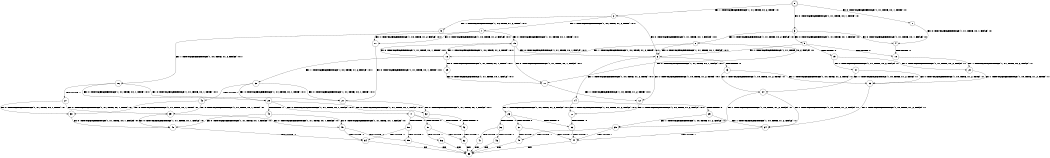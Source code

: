 digraph BCG {
size = "7, 10.5";
center = TRUE;
node [shape = circle];
0 [peripheries = 2];
0 -> 1 [label = "EX !0 !ATOMIC_EXCH_BRANCH (1, +1, TRUE, +0, 1, TRUE) !:0:"];
0 -> 2 [label = "EX !1 !ATOMIC_EXCH_BRANCH (1, +1, TRUE, +0, 2, TRUE) !:0:"];
0 -> 3 [label = "EX !0 !ATOMIC_EXCH_BRANCH (1, +1, TRUE, +0, 1, TRUE) !:0:"];
1 -> 4 [label = "EX !0 !ATOMIC_EXCH_BRANCH (1, +1, TRUE, +0, 1, FALSE) !:0:"];
2 -> 5 [label = "EX !1 !ATOMIC_EXCH_BRANCH (1, +0, TRUE, +1, 2, TRUE) !:0:1:"];
2 -> 6 [label = "EX !0 !ATOMIC_EXCH_BRANCH (1, +1, TRUE, +0, 1, FALSE) !:0:1:"];
2 -> 7 [label = "EX !1 !ATOMIC_EXCH_BRANCH (1, +0, TRUE, +1, 2, TRUE) !:0:1:"];
3 -> 4 [label = "EX !0 !ATOMIC_EXCH_BRANCH (1, +1, TRUE, +0, 1, FALSE) !:0:"];
3 -> 8 [label = "EX !1 !ATOMIC_EXCH_BRANCH (1, +1, TRUE, +0, 2, FALSE) !:0:"];
3 -> 9 [label = "EX !0 !ATOMIC_EXCH_BRANCH (1, +1, TRUE, +0, 1, FALSE) !:0:"];
4 -> 10 [label = "TERMINATE !0"];
5 -> 11 [label = "EX !1 !ATOMIC_EXCH_BRANCH (1, +0, TRUE, +1, 2, FALSE) !:0:1:"];
6 -> 12 [label = "EX !1 !ATOMIC_EXCH_BRANCH (1, +0, TRUE, +1, 2, TRUE) !:0:1:"];
6 -> 13 [label = "TERMINATE !0"];
6 -> 14 [label = "EX !1 !ATOMIC_EXCH_BRANCH (1, +0, TRUE, +1, 2, TRUE) !:0:1:"];
7 -> 11 [label = "EX !1 !ATOMIC_EXCH_BRANCH (1, +0, TRUE, +1, 2, FALSE) !:0:1:"];
7 -> 15 [label = "EX !0 !ATOMIC_EXCH_BRANCH (1, +1, TRUE, +0, 1, TRUE) !:0:1:"];
7 -> 16 [label = "EX !1 !ATOMIC_EXCH_BRANCH (1, +0, TRUE, +1, 2, FALSE) !:0:1:"];
8 -> 17 [label = "EX !0 !ATOMIC_EXCH_BRANCH (1, +1, TRUE, +0, 1, FALSE) !:0:1:"];
8 -> 18 [label = "EX !1 !ATOMIC_EXCH_BRANCH (1, +0, TRUE, +1, 2, TRUE) !:0:1:"];
8 -> 6 [label = "EX !0 !ATOMIC_EXCH_BRANCH (1, +1, TRUE, +0, 1, FALSE) !:0:1:"];
9 -> 10 [label = "TERMINATE !0"];
9 -> 19 [label = "TERMINATE !0"];
9 -> 6 [label = "EX !1 !ATOMIC_EXCH_BRANCH (1, +1, TRUE, +0, 2, FALSE) !:0:"];
10 -> 20 [label = "EX !1 !ATOMIC_EXCH_BRANCH (1, +1, TRUE, +0, 2, FALSE) !:1:"];
11 -> 21 [label = "EX !0 !ATOMIC_EXCH_BRANCH (1, +1, TRUE, +0, 1, TRUE) !:0:1:"];
12 -> 22 [label = "EX !1 !ATOMIC_EXCH_BRANCH (1, +0, TRUE, +1, 2, FALSE) !:0:1:"];
13 -> 23 [label = "EX !1 !ATOMIC_EXCH_BRANCH (1, +0, TRUE, +1, 2, TRUE) !:1:"];
13 -> 24 [label = "EX !1 !ATOMIC_EXCH_BRANCH (1, +0, TRUE, +1, 2, TRUE) !:1:"];
14 -> 22 [label = "EX !1 !ATOMIC_EXCH_BRANCH (1, +0, TRUE, +1, 2, FALSE) !:0:1:"];
14 -> 25 [label = "TERMINATE !0"];
14 -> 26 [label = "EX !1 !ATOMIC_EXCH_BRANCH (1, +0, TRUE, +1, 2, FALSE) !:0:1:"];
15 -> 17 [label = "EX !0 !ATOMIC_EXCH_BRANCH (1, +1, TRUE, +0, 1, FALSE) !:0:1:"];
15 -> 18 [label = "EX !1 !ATOMIC_EXCH_BRANCH (1, +0, TRUE, +1, 2, TRUE) !:0:1:"];
15 -> 6 [label = "EX !0 !ATOMIC_EXCH_BRANCH (1, +1, TRUE, +0, 1, FALSE) !:0:1:"];
16 -> 21 [label = "EX !0 !ATOMIC_EXCH_BRANCH (1, +1, TRUE, +0, 1, TRUE) !:0:1:"];
16 -> 27 [label = "TERMINATE !1"];
16 -> 28 [label = "EX !0 !ATOMIC_EXCH_BRANCH (1, +1, TRUE, +0, 1, TRUE) !:0:1:"];
17 -> 12 [label = "EX !1 !ATOMIC_EXCH_BRANCH (1, +0, TRUE, +1, 2, TRUE) !:0:1:"];
18 -> 29 [label = "EX !0 !ATOMIC_EXCH_BRANCH (1, +1, TRUE, +0, 1, TRUE) !:0:1:"];
18 -> 30 [label = "EX !1 !ATOMIC_EXCH_BRANCH (1, +0, TRUE, +1, 2, FALSE) !:0:1:"];
18 -> 15 [label = "EX !0 !ATOMIC_EXCH_BRANCH (1, +1, TRUE, +0, 1, TRUE) !:0:1:"];
19 -> 20 [label = "EX !1 !ATOMIC_EXCH_BRANCH (1, +1, TRUE, +0, 2, FALSE) !:1:"];
19 -> 31 [label = "EX !1 !ATOMIC_EXCH_BRANCH (1, +1, TRUE, +0, 2, FALSE) !:1:"];
20 -> 23 [label = "EX !1 !ATOMIC_EXCH_BRANCH (1, +0, TRUE, +1, 2, TRUE) !:1:"];
21 -> 32 [label = "EX !0 !ATOMIC_EXCH_BRANCH (1, +1, TRUE, +0, 1, FALSE) !:0:1:"];
22 -> 33 [label = "TERMINATE !0"];
23 -> 34 [label = "EX !1 !ATOMIC_EXCH_BRANCH (1, +0, TRUE, +1, 2, FALSE) !:1:"];
24 -> 34 [label = "EX !1 !ATOMIC_EXCH_BRANCH (1, +0, TRUE, +1, 2, FALSE) !:1:"];
24 -> 35 [label = "EX !1 !ATOMIC_EXCH_BRANCH (1, +0, TRUE, +1, 2, FALSE) !:1:"];
25 -> 34 [label = "EX !1 !ATOMIC_EXCH_BRANCH (1, +0, TRUE, +1, 2, FALSE) !:1:"];
25 -> 35 [label = "EX !1 !ATOMIC_EXCH_BRANCH (1, +0, TRUE, +1, 2, FALSE) !:1:"];
26 -> 33 [label = "TERMINATE !0"];
26 -> 36 [label = "TERMINATE !1"];
26 -> 37 [label = "TERMINATE !0"];
27 -> 38 [label = "EX !0 !ATOMIC_EXCH_BRANCH (1, +1, TRUE, +0, 1, TRUE) !:0:"];
27 -> 39 [label = "EX !0 !ATOMIC_EXCH_BRANCH (1, +1, TRUE, +0, 1, TRUE) !:0:"];
28 -> 32 [label = "EX !0 !ATOMIC_EXCH_BRANCH (1, +1, TRUE, +0, 1, FALSE) !:0:1:"];
28 -> 40 [label = "TERMINATE !1"];
28 -> 41 [label = "EX !0 !ATOMIC_EXCH_BRANCH (1, +1, TRUE, +0, 1, FALSE) !:0:1:"];
29 -> 17 [label = "EX !0 !ATOMIC_EXCH_BRANCH (1, +1, TRUE, +0, 1, FALSE) !:0:1:"];
30 -> 21 [label = "EX !0 !ATOMIC_EXCH_BRANCH (1, +1, TRUE, +0, 1, TRUE) !:0:1:"];
30 -> 42 [label = "TERMINATE !1"];
30 -> 28 [label = "EX !0 !ATOMIC_EXCH_BRANCH (1, +1, TRUE, +0, 1, TRUE) !:0:1:"];
31 -> 23 [label = "EX !1 !ATOMIC_EXCH_BRANCH (1, +0, TRUE, +1, 2, TRUE) !:1:"];
31 -> 24 [label = "EX !1 !ATOMIC_EXCH_BRANCH (1, +0, TRUE, +1, 2, TRUE) !:1:"];
32 -> 43 [label = "TERMINATE !0"];
33 -> 44 [label = "TERMINATE !1"];
34 -> 44 [label = "TERMINATE !1"];
35 -> 44 [label = "TERMINATE !1"];
35 -> 45 [label = "TERMINATE !1"];
36 -> 46 [label = "TERMINATE !0"];
36 -> 47 [label = "TERMINATE !0"];
37 -> 44 [label = "TERMINATE !1"];
37 -> 45 [label = "TERMINATE !1"];
38 -> 48 [label = "EX !0 !ATOMIC_EXCH_BRANCH (1, +1, TRUE, +0, 1, FALSE) !:0:"];
39 -> 48 [label = "EX !0 !ATOMIC_EXCH_BRANCH (1, +1, TRUE, +0, 1, FALSE) !:0:"];
39 -> 49 [label = "EX !0 !ATOMIC_EXCH_BRANCH (1, +1, TRUE, +0, 1, FALSE) !:0:"];
40 -> 48 [label = "EX !0 !ATOMIC_EXCH_BRANCH (1, +1, TRUE, +0, 1, FALSE) !:0:"];
40 -> 49 [label = "EX !0 !ATOMIC_EXCH_BRANCH (1, +1, TRUE, +0, 1, FALSE) !:0:"];
41 -> 43 [label = "TERMINATE !0"];
41 -> 50 [label = "TERMINATE !1"];
41 -> 51 [label = "TERMINATE !0"];
42 -> 38 [label = "EX !0 !ATOMIC_EXCH_BRANCH (1, +1, TRUE, +0, 1, TRUE) !:0:"];
42 -> 39 [label = "EX !0 !ATOMIC_EXCH_BRANCH (1, +1, TRUE, +0, 1, TRUE) !:0:"];
43 -> 52 [label = "TERMINATE !1"];
44 -> 53 [label = "exit"];
45 -> 53 [label = "exit"];
46 -> 53 [label = "exit"];
47 -> 53 [label = "exit"];
48 -> 54 [label = "TERMINATE !0"];
49 -> 54 [label = "TERMINATE !0"];
49 -> 55 [label = "TERMINATE !0"];
50 -> 54 [label = "TERMINATE !0"];
50 -> 55 [label = "TERMINATE !0"];
51 -> 52 [label = "TERMINATE !1"];
51 -> 56 [label = "TERMINATE !1"];
52 -> 53 [label = "exit"];
54 -> 53 [label = "exit"];
55 -> 53 [label = "exit"];
56 -> 53 [label = "exit"];
}
